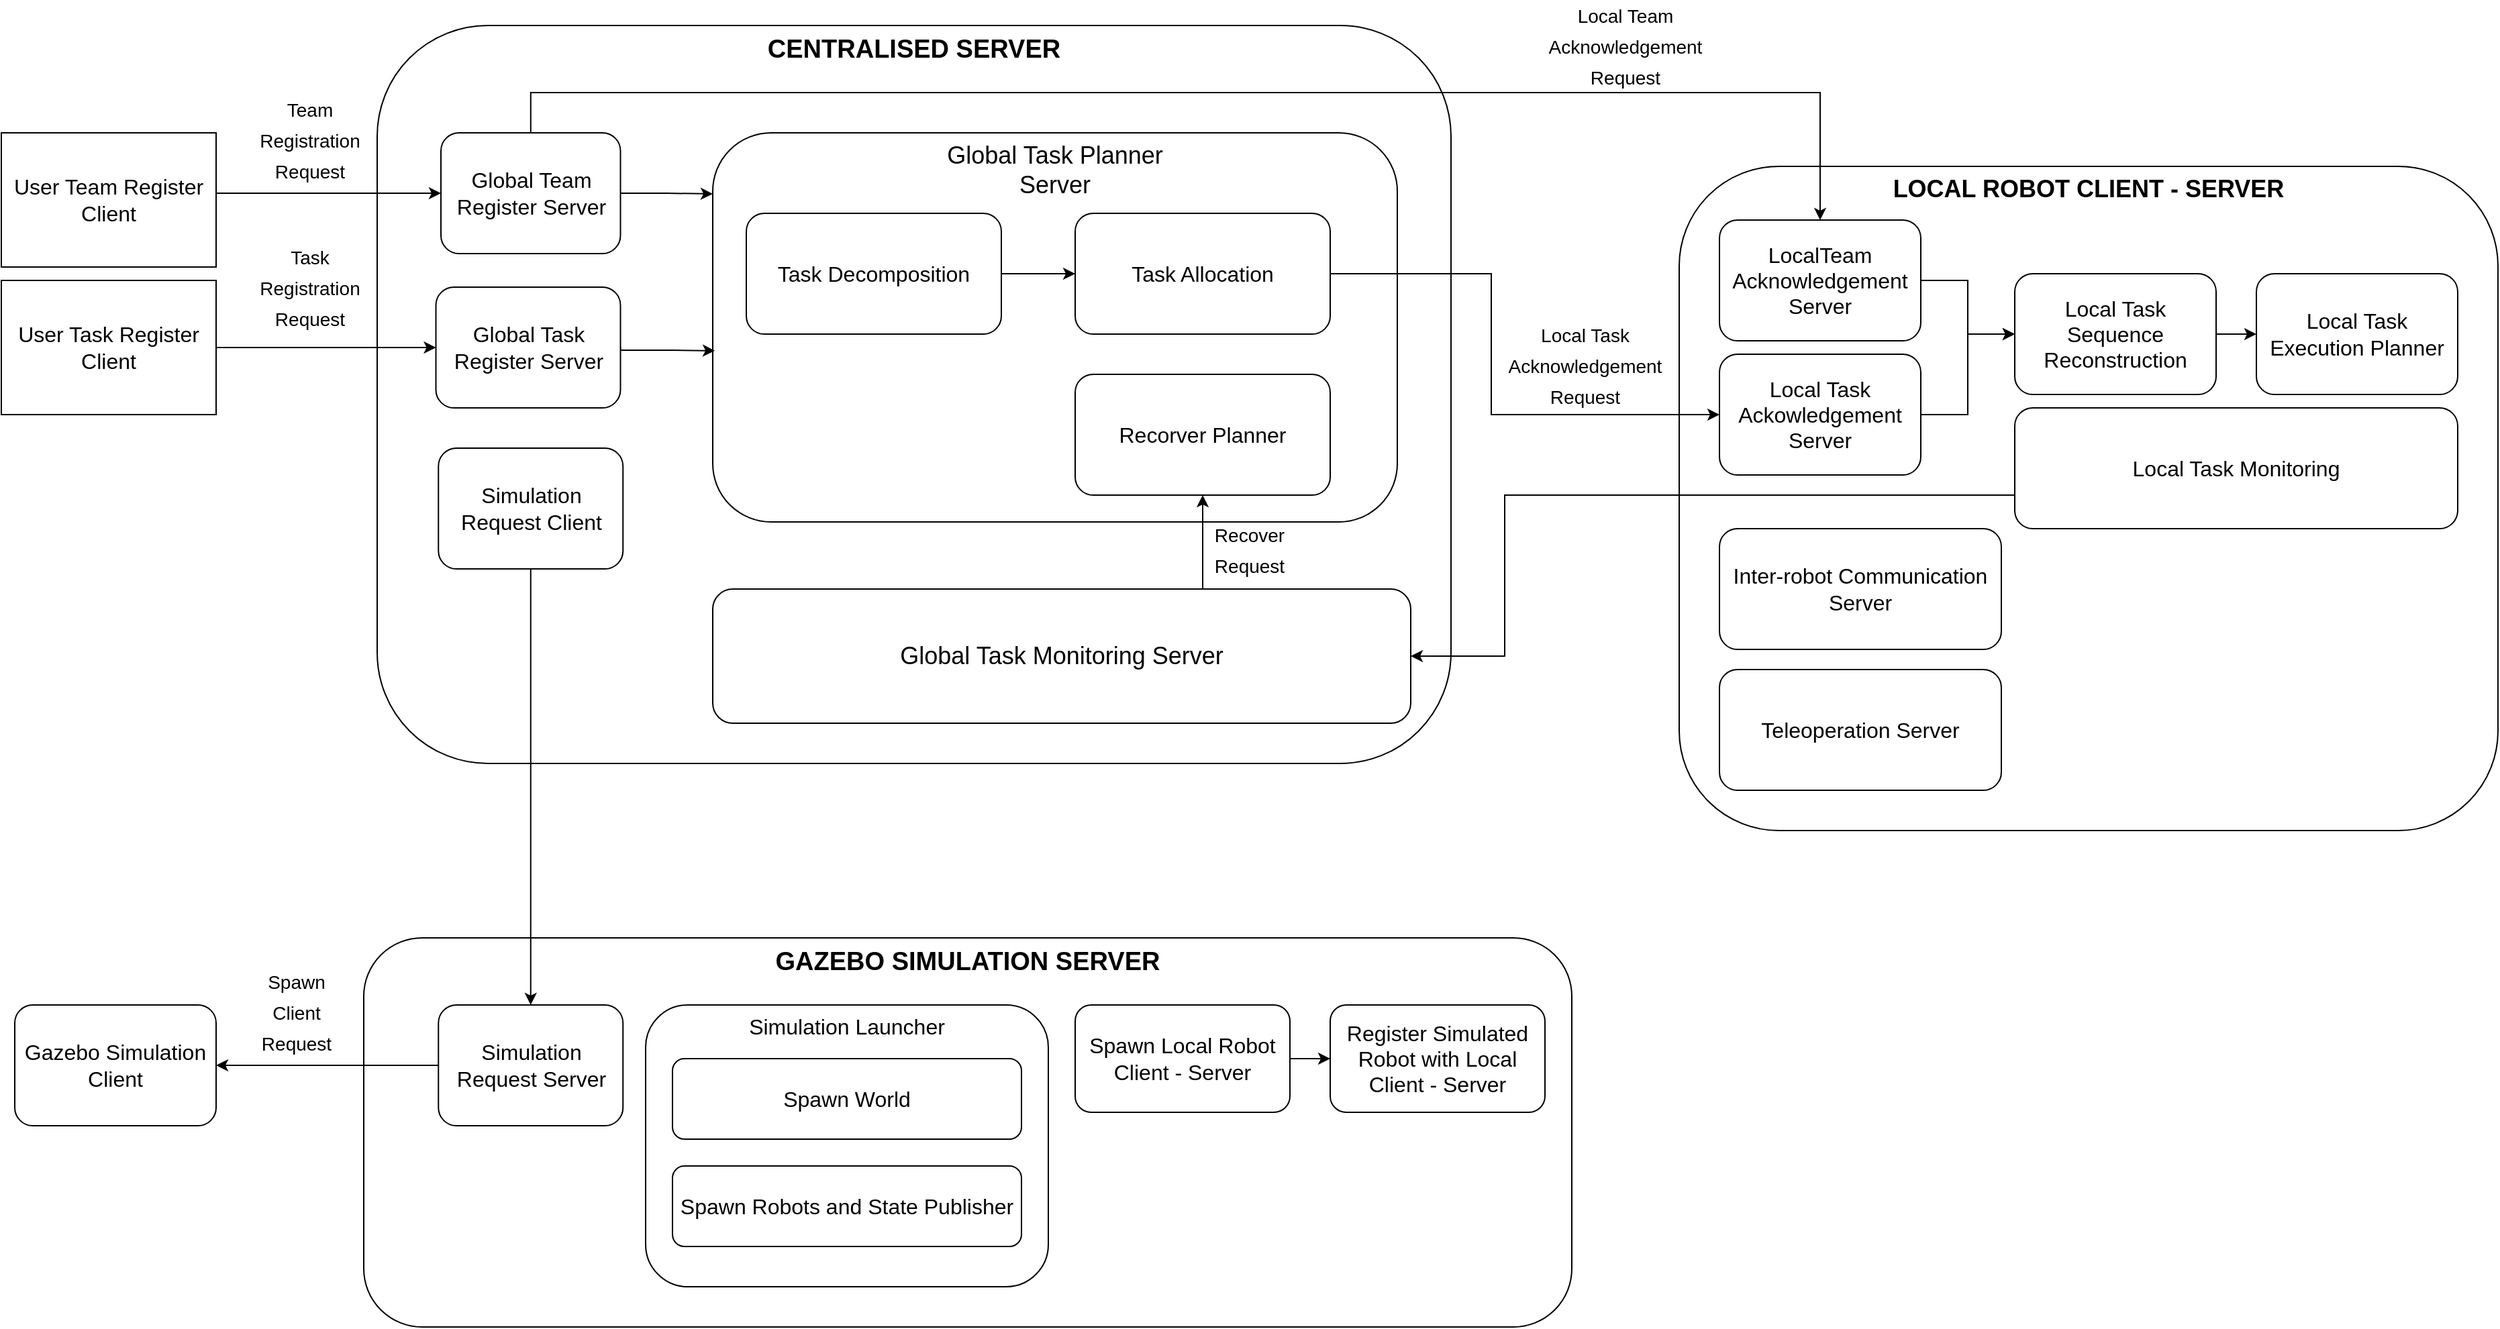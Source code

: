 <mxfile version="20.3.0" type="device"><diagram id="uB8R469eMQVkihma4SLC" name="Page-1"><mxGraphModel dx="2031" dy="1143" grid="1" gridSize="10" guides="1" tooltips="1" connect="1" arrows="1" fold="1" page="1" pageScale="1" pageWidth="850" pageHeight="1100" math="0" shadow="0"><root><mxCell id="0"/><mxCell id="1" parent="0"/><mxCell id="WGvOH6UF8nyRRIWHCU_j-6" value="&lt;font style=&quot;font-size: 19px;&quot;&gt;&lt;b&gt;CENTRALISED SERVER&lt;/b&gt;&lt;/font&gt;" style="rounded=1;whiteSpace=wrap;html=1;verticalAlign=top;" parent="1" vertex="1"><mxGeometry x="360" y="100" width="800" height="550" as="geometry"/></mxCell><mxCell id="WGvOH6UF8nyRRIWHCU_j-7" value="&lt;font style=&quot;font-size: 18px;&quot;&gt;Global Task Planner &lt;br&gt;Server&lt;/font&gt;" style="rounded=1;whiteSpace=wrap;html=1;verticalAlign=top;" parent="1" vertex="1"><mxGeometry x="610" y="180" width="510" height="290" as="geometry"/></mxCell><mxCell id="WGvOH6UF8nyRRIWHCU_j-65" style="edgeStyle=orthogonalEdgeStyle;rounded=0;orthogonalLoop=1;jettySize=auto;html=1;exitX=1;exitY=0.5;exitDx=0;exitDy=0;entryX=0.003;entryY=0.56;entryDx=0;entryDy=0;entryPerimeter=0;fontSize=16;" parent="1" source="WGvOH6UF8nyRRIWHCU_j-10" target="WGvOH6UF8nyRRIWHCU_j-7" edge="1"><mxGeometry relative="1" as="geometry"><Array as="points"><mxPoint x="541" y="342"/><mxPoint x="580" y="342"/></Array></mxGeometry></mxCell><mxCell id="WGvOH6UF8nyRRIWHCU_j-10" value="&lt;font style=&quot;font-size: 16px;&quot;&gt;Global Task Register Server&lt;/font&gt;" style="rounded=1;whiteSpace=wrap;html=1;" parent="1" vertex="1"><mxGeometry x="403.75" y="295" width="137.5" height="90" as="geometry"/></mxCell><mxCell id="WGvOH6UF8nyRRIWHCU_j-44" value="" style="edgeStyle=orthogonalEdgeStyle;rounded=0;orthogonalLoop=1;jettySize=auto;html=1;fontSize=14;" parent="1" source="WGvOH6UF8nyRRIWHCU_j-11" edge="1"><mxGeometry relative="1" as="geometry"><mxPoint x="880.0" y="285" as="targetPoint"/></mxGeometry></mxCell><mxCell id="WGvOH6UF8nyRRIWHCU_j-11" value="&lt;font style=&quot;font-size: 16px;&quot;&gt;Task Decomposition&lt;/font&gt;" style="rounded=1;whiteSpace=wrap;html=1;" parent="1" vertex="1"><mxGeometry x="635" y="240" width="190" height="90" as="geometry"/></mxCell><mxCell id="WGvOH6UF8nyRRIWHCU_j-13" value="&lt;font style=&quot;font-size: 18px;&quot;&gt;&lt;b&gt;LOCAL ROBOT CLIENT - SERVER&lt;/b&gt;&lt;/font&gt;" style="rounded=1;whiteSpace=wrap;html=1;fontSize=16;verticalAlign=top;" parent="1" vertex="1"><mxGeometry x="1330" y="205" width="610" height="495" as="geometry"/></mxCell><mxCell id="WGvOH6UF8nyRRIWHCU_j-46" value="" style="edgeStyle=orthogonalEdgeStyle;rounded=0;orthogonalLoop=1;jettySize=auto;html=1;fontSize=16;" parent="1" source="WGvOH6UF8nyRRIWHCU_j-14" target="WGvOH6UF8nyRRIWHCU_j-15" edge="1"><mxGeometry relative="1" as="geometry"/></mxCell><mxCell id="WGvOH6UF8nyRRIWHCU_j-14" value="Local Task Ackowledgement Server" style="rounded=1;whiteSpace=wrap;html=1;fontSize=16;" parent="1" vertex="1"><mxGeometry x="1360" y="345" width="150" height="90" as="geometry"/></mxCell><mxCell id="WGvOH6UF8nyRRIWHCU_j-47" value="" style="edgeStyle=orthogonalEdgeStyle;rounded=0;orthogonalLoop=1;jettySize=auto;html=1;fontSize=16;" parent="1" source="WGvOH6UF8nyRRIWHCU_j-15" target="WGvOH6UF8nyRRIWHCU_j-16" edge="1"><mxGeometry relative="1" as="geometry"/></mxCell><mxCell id="WGvOH6UF8nyRRIWHCU_j-15" value="Local Task Sequence Reconstruction" style="rounded=1;whiteSpace=wrap;html=1;fontSize=16;" parent="1" vertex="1"><mxGeometry x="1580" y="285" width="150" height="90" as="geometry"/></mxCell><mxCell id="WGvOH6UF8nyRRIWHCU_j-16" value="Local Task Execution Planner" style="rounded=1;whiteSpace=wrap;html=1;fontSize=16;" parent="1" vertex="1"><mxGeometry x="1760" y="285" width="150" height="90" as="geometry"/></mxCell><mxCell id="WGvOH6UF8nyRRIWHCU_j-61" style="edgeStyle=orthogonalEdgeStyle;rounded=0;orthogonalLoop=1;jettySize=auto;html=1;fontSize=14;" parent="1" source="WGvOH6UF8nyRRIWHCU_j-25" target="WGvOH6UF8nyRRIWHCU_j-10" edge="1"><mxGeometry relative="1" as="geometry"/></mxCell><mxCell id="WGvOH6UF8nyRRIWHCU_j-25" value="User Task Register Client" style="rounded=0;whiteSpace=wrap;html=1;fontSize=16;" parent="1" vertex="1"><mxGeometry x="80" y="290" width="160" height="100" as="geometry"/></mxCell><mxCell id="WGvOH6UF8nyRRIWHCU_j-35" style="edgeStyle=orthogonalEdgeStyle;rounded=0;orthogonalLoop=1;jettySize=auto;html=1;entryX=0;entryY=0.5;entryDx=0;entryDy=0;fontSize=14;" parent="1" source="WGvOH6UF8nyRRIWHCU_j-26" edge="1"><mxGeometry relative="1" as="geometry"><mxPoint x="407.5" y="225.0" as="targetPoint"/><Array as="points"><mxPoint x="220" y="225"/><mxPoint x="220" y="225"/></Array></mxGeometry></mxCell><mxCell id="WGvOH6UF8nyRRIWHCU_j-26" value="User Team Register Client" style="rounded=0;whiteSpace=wrap;html=1;fontSize=16;" parent="1" vertex="1"><mxGeometry x="80" y="180" width="160" height="100" as="geometry"/></mxCell><mxCell id="WGvOH6UF8nyRRIWHCU_j-112" style="edgeStyle=orthogonalEdgeStyle;rounded=0;orthogonalLoop=1;jettySize=auto;html=1;entryX=0.5;entryY=1;entryDx=0;entryDy=0;fontSize=18;" parent="1" source="WGvOH6UF8nyRRIWHCU_j-27" target="WGvOH6UF8nyRRIWHCU_j-111" edge="1"><mxGeometry relative="1" as="geometry"><Array as="points"><mxPoint x="975" y="530"/><mxPoint x="975" y="530"/></Array></mxGeometry></mxCell><mxCell id="WGvOH6UF8nyRRIWHCU_j-27" value="&lt;font style=&quot;font-size: 18px;&quot;&gt;Global Task Monitoring Server&lt;/font&gt;" style="rounded=1;whiteSpace=wrap;html=1;" parent="1" vertex="1"><mxGeometry x="610" y="520" width="520" height="100" as="geometry"/></mxCell><mxCell id="WGvOH6UF8nyRRIWHCU_j-29" value="&lt;font style=&quot;font-size: 14px;&quot;&gt;Task Registration Request&lt;/font&gt;" style="text;html=1;strokeColor=none;fillColor=none;align=center;verticalAlign=middle;whiteSpace=wrap;rounded=0;fontSize=19;" parent="1" vertex="1"><mxGeometry x="280" y="280" width="60" height="30" as="geometry"/></mxCell><mxCell id="WGvOH6UF8nyRRIWHCU_j-37" value="&lt;font style=&quot;font-size: 14px;&quot;&gt;Team Registration Request&lt;/font&gt;" style="text;html=1;strokeColor=none;fillColor=none;align=center;verticalAlign=middle;whiteSpace=wrap;rounded=0;fontSize=19;" parent="1" vertex="1"><mxGeometry x="280" y="170" width="60" height="30" as="geometry"/></mxCell><mxCell id="WGvOH6UF8nyRRIWHCU_j-50" style="edgeStyle=orthogonalEdgeStyle;rounded=0;orthogonalLoop=1;jettySize=auto;html=1;fontSize=16;" parent="1" source="WGvOH6UF8nyRRIWHCU_j-43" target="WGvOH6UF8nyRRIWHCU_j-15" edge="1"><mxGeometry relative="1" as="geometry"/></mxCell><mxCell id="WGvOH6UF8nyRRIWHCU_j-43" value="LocalTeam Acknowledgement Server" style="rounded=1;whiteSpace=wrap;html=1;fontSize=16;" parent="1" vertex="1"><mxGeometry x="1360" y="245" width="150" height="90" as="geometry"/></mxCell><mxCell id="WGvOH6UF8nyRRIWHCU_j-81" style="edgeStyle=orthogonalEdgeStyle;rounded=0;orthogonalLoop=1;jettySize=auto;html=1;entryX=0.5;entryY=0;entryDx=0;entryDy=0;fontSize=18;" parent="1" source="WGvOH6UF8nyRRIWHCU_j-80" target="WGvOH6UF8nyRRIWHCU_j-43" edge="1"><mxGeometry relative="1" as="geometry"><Array as="points"><mxPoint x="474" y="150"/><mxPoint x="1435" y="150"/></Array></mxGeometry></mxCell><mxCell id="WGvOH6UF8nyRRIWHCU_j-110" style="edgeStyle=orthogonalEdgeStyle;rounded=0;orthogonalLoop=1;jettySize=auto;html=1;exitX=1;exitY=0.5;exitDx=0;exitDy=0;entryX=0;entryY=0.157;entryDx=0;entryDy=0;entryPerimeter=0;fontSize=18;" parent="1" source="WGvOH6UF8nyRRIWHCU_j-80" target="WGvOH6UF8nyRRIWHCU_j-7" edge="1"><mxGeometry relative="1" as="geometry"/></mxCell><mxCell id="WGvOH6UF8nyRRIWHCU_j-80" value="&lt;font style=&quot;font-size: 16px;&quot;&gt;Global Team Register Server&lt;/font&gt;" style="rounded=1;whiteSpace=wrap;html=1;" parent="1" vertex="1"><mxGeometry x="407.5" y="180" width="133.75" height="90" as="geometry"/></mxCell><mxCell id="WGvOH6UF8nyRRIWHCU_j-93" style="edgeStyle=orthogonalEdgeStyle;rounded=0;orthogonalLoop=1;jettySize=auto;html=1;exitX=1;exitY=0.5;exitDx=0;exitDy=0;entryX=0;entryY=0.5;entryDx=0;entryDy=0;fontSize=18;" parent="1" source="WGvOH6UF8nyRRIWHCU_j-92" target="WGvOH6UF8nyRRIWHCU_j-14" edge="1"><mxGeometry relative="1" as="geometry"><Array as="points"><mxPoint x="1190" y="285"/><mxPoint x="1190" y="390"/></Array></mxGeometry></mxCell><mxCell id="WGvOH6UF8nyRRIWHCU_j-92" value="&lt;font style=&quot;font-size: 16px;&quot;&gt;Task Allocation&lt;/font&gt;" style="rounded=1;whiteSpace=wrap;html=1;" parent="1" vertex="1"><mxGeometry x="880" y="240" width="190" height="90" as="geometry"/></mxCell><mxCell id="WGvOH6UF8nyRRIWHCU_j-95" style="edgeStyle=orthogonalEdgeStyle;rounded=0;orthogonalLoop=1;jettySize=auto;html=1;fontSize=18;entryX=1;entryY=0.5;entryDx=0;entryDy=0;" parent="1" source="WGvOH6UF8nyRRIWHCU_j-94" target="WGvOH6UF8nyRRIWHCU_j-27" edge="1"><mxGeometry relative="1" as="geometry"><Array as="points"><mxPoint x="1200" y="450"/><mxPoint x="1200" y="570"/></Array></mxGeometry></mxCell><mxCell id="WGvOH6UF8nyRRIWHCU_j-94" value="Local Task Monitoring" style="rounded=1;whiteSpace=wrap;html=1;fontSize=16;" parent="1" vertex="1"><mxGeometry x="1580" y="385" width="330" height="90" as="geometry"/></mxCell><mxCell id="WGvOH6UF8nyRRIWHCU_j-97" value="&lt;font style=&quot;font-size: 14px;&quot;&gt;Local Team Acknowledgement Request&lt;/font&gt;" style="text;html=1;strokeColor=none;fillColor=none;align=center;verticalAlign=middle;whiteSpace=wrap;rounded=0;fontSize=19;" parent="1" vertex="1"><mxGeometry x="1210" y="100" width="160" height="30" as="geometry"/></mxCell><mxCell id="WGvOH6UF8nyRRIWHCU_j-107" value="&lt;font style=&quot;font-size: 14px;&quot;&gt;Local Task Acknowledgement Request&lt;/font&gt;" style="text;html=1;strokeColor=none;fillColor=none;align=center;verticalAlign=middle;whiteSpace=wrap;rounded=0;fontSize=19;" parent="1" vertex="1"><mxGeometry x="1180" y="337.5" width="160" height="30" as="geometry"/></mxCell><mxCell id="WGvOH6UF8nyRRIWHCU_j-108" value="Teleoperation Server" style="rounded=1;whiteSpace=wrap;html=1;fontSize=16;" parent="1" vertex="1"><mxGeometry x="1360" y="580" width="210" height="90" as="geometry"/></mxCell><mxCell id="WGvOH6UF8nyRRIWHCU_j-109" value="&lt;font style=&quot;font-size: 19px;&quot;&gt;&lt;b&gt;GAZEBO SIMULATION SERVER&lt;/b&gt;&lt;/font&gt;" style="rounded=1;whiteSpace=wrap;html=1;verticalAlign=top;" parent="1" vertex="1"><mxGeometry x="350" y="780" width="900" height="290" as="geometry"/></mxCell><mxCell id="WGvOH6UF8nyRRIWHCU_j-111" value="&lt;font style=&quot;font-size: 16px;&quot;&gt;Recorver Planner&lt;/font&gt;" style="rounded=1;whiteSpace=wrap;html=1;" parent="1" vertex="1"><mxGeometry x="880" y="360" width="190" height="90" as="geometry"/></mxCell><mxCell id="WGvOH6UF8nyRRIWHCU_j-113" value="&lt;font style=&quot;font-size: 14px;&quot;&gt;Recover Request&lt;/font&gt;" style="text;html=1;strokeColor=none;fillColor=none;align=center;verticalAlign=middle;whiteSpace=wrap;rounded=0;fontSize=19;" parent="1" vertex="1"><mxGeometry x="980" y="475" width="60" height="30" as="geometry"/></mxCell><mxCell id="WGvOH6UF8nyRRIWHCU_j-117" style="edgeStyle=orthogonalEdgeStyle;rounded=0;orthogonalLoop=1;jettySize=auto;html=1;fontSize=18;" parent="1" source="WGvOH6UF8nyRRIWHCU_j-115" target="WGvOH6UF8nyRRIWHCU_j-116" edge="1"><mxGeometry relative="1" as="geometry"/></mxCell><mxCell id="WGvOH6UF8nyRRIWHCU_j-115" value="&lt;span style=&quot;font-size: 16px;&quot;&gt;Simulation Request Client&lt;/span&gt;" style="rounded=1;whiteSpace=wrap;html=1;" parent="1" vertex="1"><mxGeometry x="405.63" y="415" width="137.5" height="90" as="geometry"/></mxCell><mxCell id="WGvOH6UF8nyRRIWHCU_j-122" style="edgeStyle=orthogonalEdgeStyle;rounded=0;orthogonalLoop=1;jettySize=auto;html=1;entryX=1;entryY=0.5;entryDx=0;entryDy=0;fontSize=18;" parent="1" source="WGvOH6UF8nyRRIWHCU_j-116" target="WGvOH6UF8nyRRIWHCU_j-121" edge="1"><mxGeometry relative="1" as="geometry"/></mxCell><mxCell id="WGvOH6UF8nyRRIWHCU_j-116" value="&lt;span style=&quot;font-size: 16px;&quot;&gt;Simulation Request Server&lt;/span&gt;" style="rounded=1;whiteSpace=wrap;html=1;" parent="1" vertex="1"><mxGeometry x="405.63" y="830" width="137.5" height="90" as="geometry"/></mxCell><mxCell id="WGvOH6UF8nyRRIWHCU_j-118" value="&lt;font style=&quot;font-size: 16px;&quot;&gt;Simulation Launcher&lt;/font&gt;" style="rounded=1;whiteSpace=wrap;html=1;verticalAlign=top;" parent="1" vertex="1"><mxGeometry x="560" y="830" width="300" height="210" as="geometry"/></mxCell><mxCell id="WGvOH6UF8nyRRIWHCU_j-121" value="&lt;span style=&quot;font-size: 16px;&quot;&gt;Gazebo Simulation Client&lt;/span&gt;" style="rounded=1;whiteSpace=wrap;html=1;" parent="1" vertex="1"><mxGeometry x="90" y="830" width="150" height="90" as="geometry"/></mxCell><mxCell id="WGvOH6UF8nyRRIWHCU_j-123" value="&lt;font style=&quot;font-size: 14px;&quot;&gt;Spawn Client Request&lt;/font&gt;" style="text;html=1;strokeColor=none;fillColor=none;align=center;verticalAlign=middle;whiteSpace=wrap;rounded=0;fontSize=19;" parent="1" vertex="1"><mxGeometry x="270" y="820" width="60" height="30" as="geometry"/></mxCell><mxCell id="WGvOH6UF8nyRRIWHCU_j-124" value="&lt;span style=&quot;font-size: 16px;&quot;&gt;Spawn World&lt;/span&gt;" style="rounded=1;whiteSpace=wrap;html=1;" parent="1" vertex="1"><mxGeometry x="580" y="870" width="260" height="60" as="geometry"/></mxCell><mxCell id="WGvOH6UF8nyRRIWHCU_j-125" value="&lt;span style=&quot;font-size: 16px;&quot;&gt;Spawn Robots and State Publisher&lt;/span&gt;" style="rounded=1;whiteSpace=wrap;html=1;" parent="1" vertex="1"><mxGeometry x="580" y="950" width="260" height="60" as="geometry"/></mxCell><mxCell id="WGvOH6UF8nyRRIWHCU_j-129" value="" style="edgeStyle=orthogonalEdgeStyle;rounded=0;orthogonalLoop=1;jettySize=auto;html=1;fontSize=18;" parent="1" source="WGvOH6UF8nyRRIWHCU_j-127" target="WGvOH6UF8nyRRIWHCU_j-128" edge="1"><mxGeometry relative="1" as="geometry"/></mxCell><mxCell id="WGvOH6UF8nyRRIWHCU_j-127" value="&lt;span style=&quot;font-size: 16px;&quot;&gt;Spawn Local Robot Client - Server&lt;/span&gt;" style="rounded=1;whiteSpace=wrap;html=1;verticalAlign=middle;" parent="1" vertex="1"><mxGeometry x="880" y="830" width="160" height="80" as="geometry"/></mxCell><mxCell id="WGvOH6UF8nyRRIWHCU_j-128" value="&lt;span style=&quot;font-size: 16px;&quot;&gt;Register Simulated Robot with Local Client - Server&lt;/span&gt;" style="rounded=1;whiteSpace=wrap;html=1;verticalAlign=middle;" parent="1" vertex="1"><mxGeometry x="1070" y="830" width="160" height="80" as="geometry"/></mxCell><mxCell id="gIKQ6dyemXIBbAtPl-k3-1" value="Inter-robot Communication Server" style="rounded=1;whiteSpace=wrap;html=1;fontSize=16;" vertex="1" parent="1"><mxGeometry x="1360" y="475" width="210" height="90" as="geometry"/></mxCell></root></mxGraphModel></diagram></mxfile>